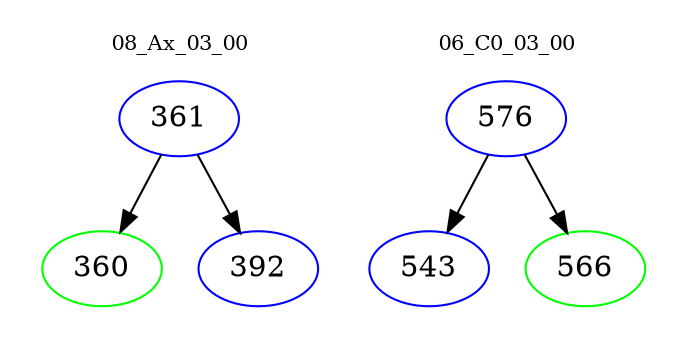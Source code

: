 digraph{
subgraph cluster_0 {
color = white
label = "08_Ax_03_00";
fontsize=10;
T0_361 [label="361", color="blue"]
T0_361 -> T0_360 [color="black"]
T0_360 [label="360", color="green"]
T0_361 -> T0_392 [color="black"]
T0_392 [label="392", color="blue"]
}
subgraph cluster_1 {
color = white
label = "06_C0_03_00";
fontsize=10;
T1_576 [label="576", color="blue"]
T1_576 -> T1_543 [color="black"]
T1_543 [label="543", color="blue"]
T1_576 -> T1_566 [color="black"]
T1_566 [label="566", color="green"]
}
}

